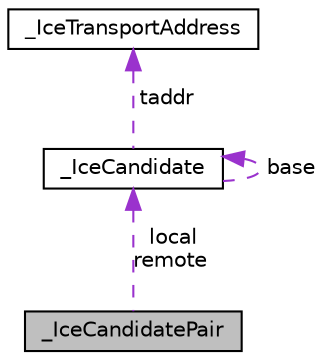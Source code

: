 digraph "_IceCandidatePair"
{
  edge [fontname="Helvetica",fontsize="10",labelfontname="Helvetica",labelfontsize="10"];
  node [fontname="Helvetica",fontsize="10",shape=record];
  Node1 [label="_IceCandidatePair",height=0.2,width=0.4,color="black", fillcolor="grey75", style="filled", fontcolor="black"];
  Node2 -> Node1 [dir="back",color="darkorchid3",fontsize="10",style="dashed",label=" local\nremote" ,fontname="Helvetica"];
  Node2 [label="_IceCandidate",height=0.2,width=0.4,color="black", fillcolor="white", style="filled",URL="$struct__IceCandidate.html"];
  Node2 -> Node2 [dir="back",color="darkorchid3",fontsize="10",style="dashed",label=" base" ,fontname="Helvetica"];
  Node3 -> Node2 [dir="back",color="darkorchid3",fontsize="10",style="dashed",label=" taddr" ,fontname="Helvetica"];
  Node3 [label="_IceTransportAddress",height=0.2,width=0.4,color="black", fillcolor="white", style="filled",URL="$struct__IceTransportAddress.html"];
}
